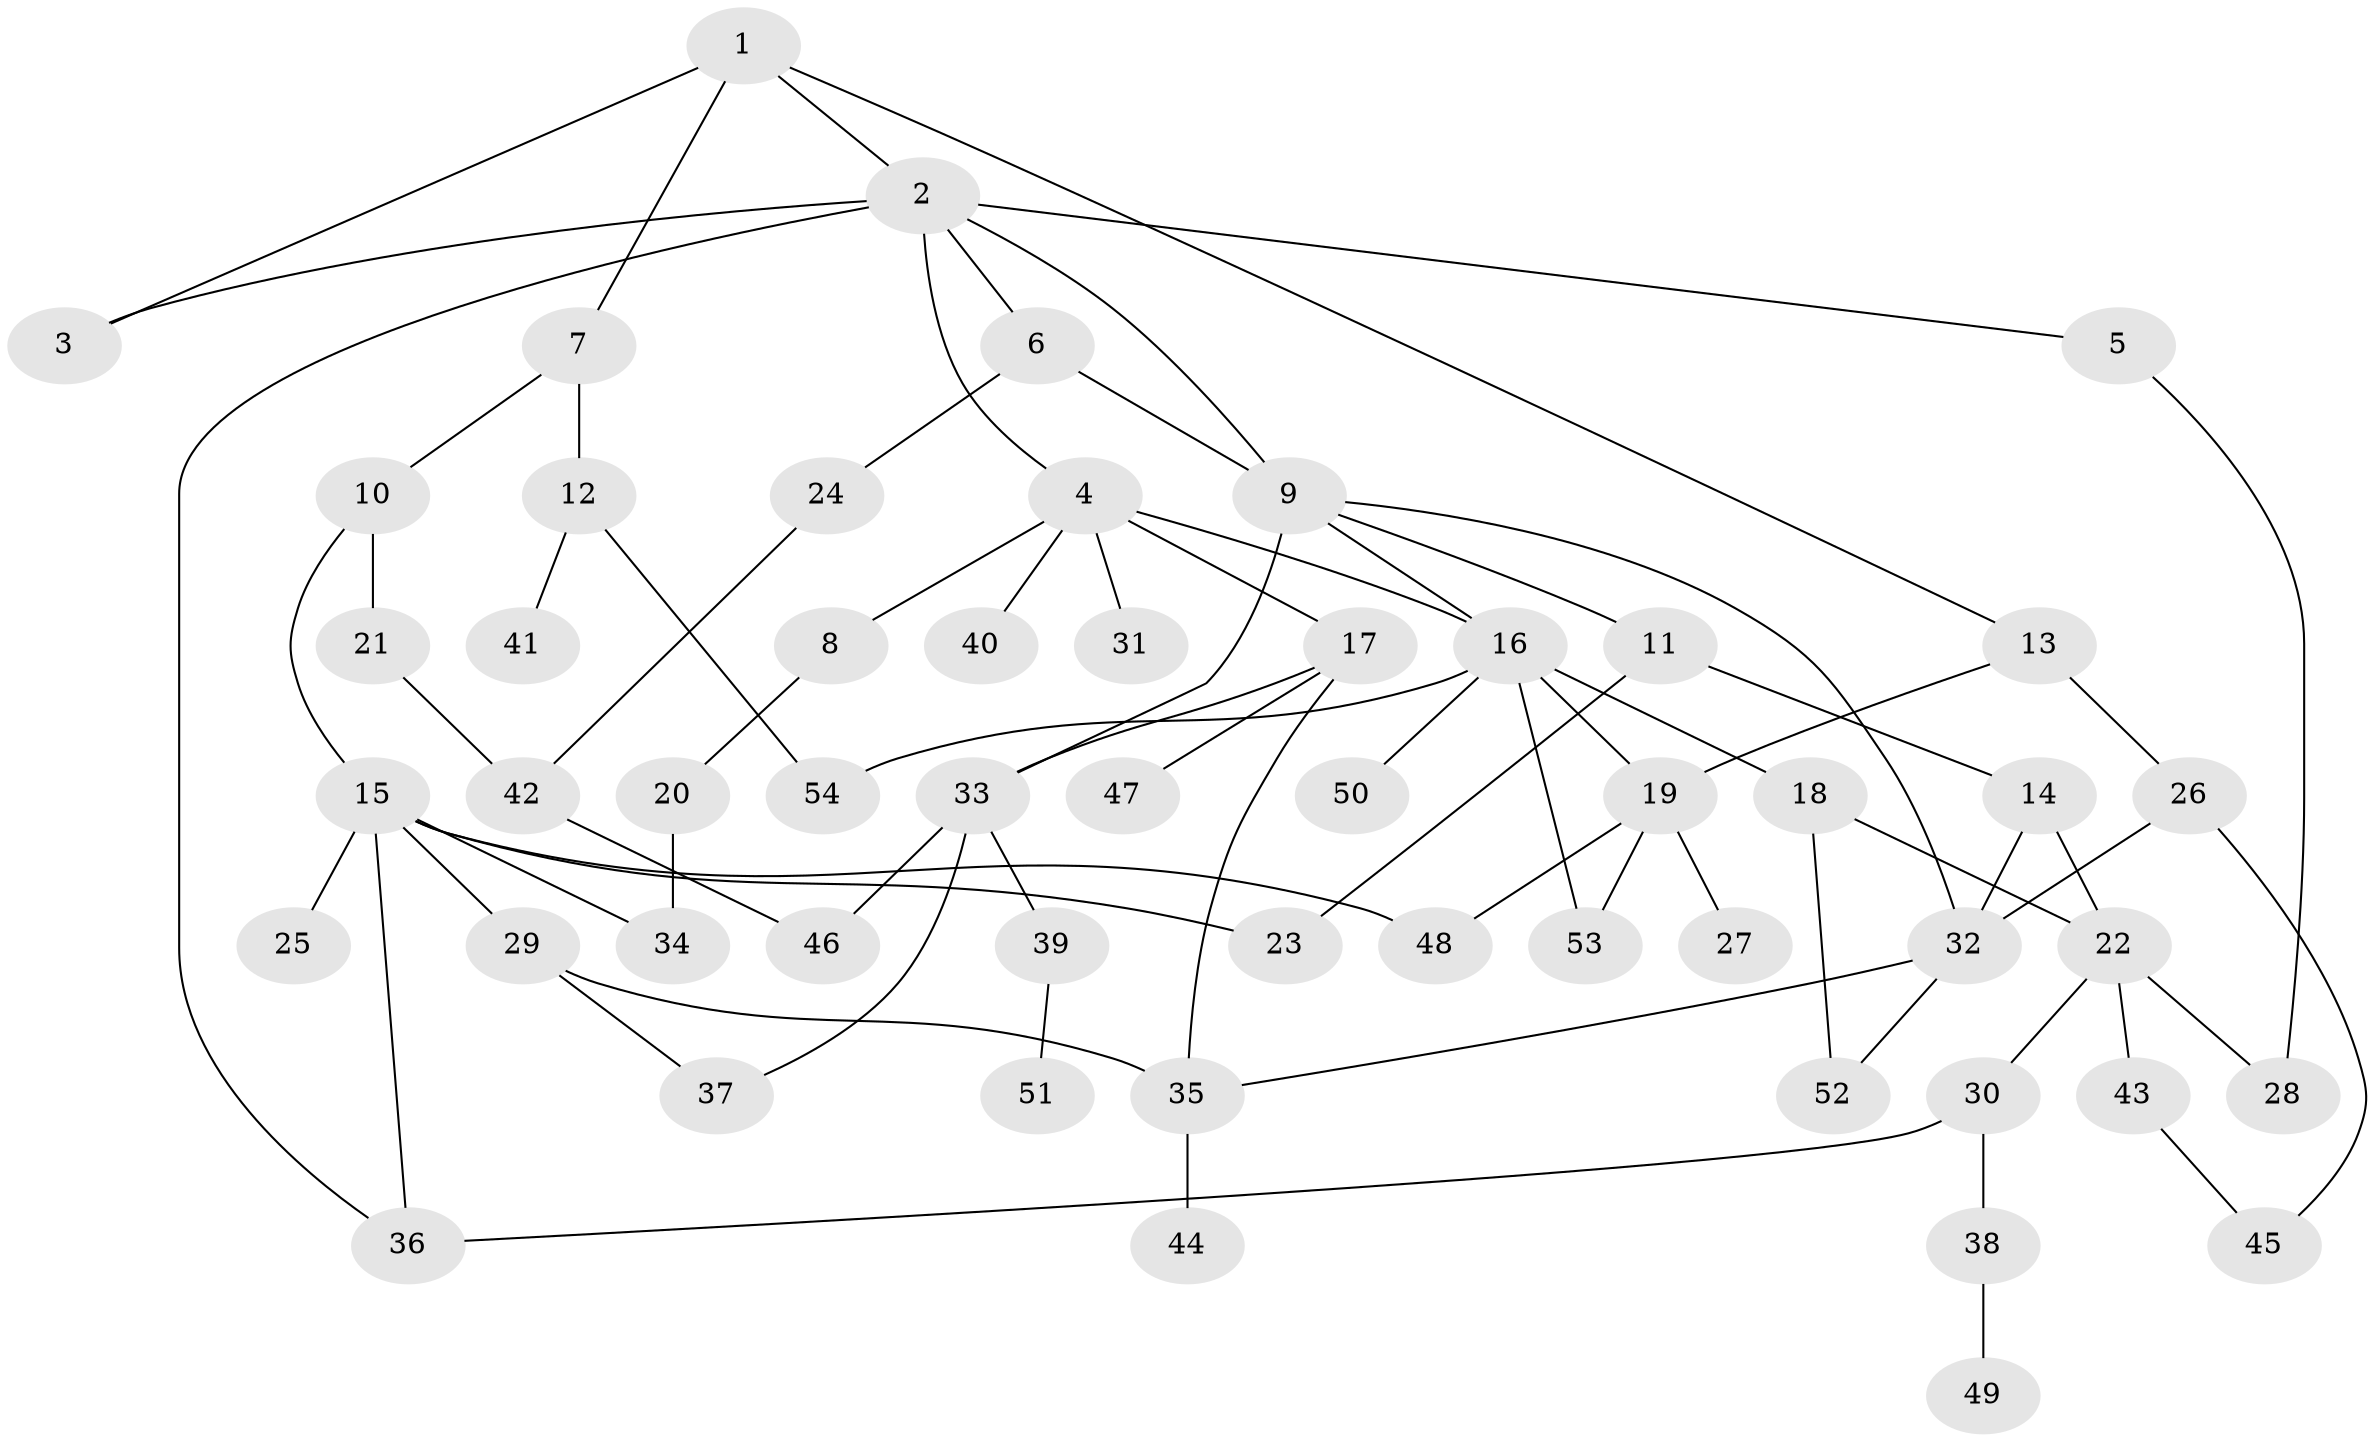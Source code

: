 // Generated by graph-tools (version 1.1) at 2025/41/03/09/25 04:41:40]
// undirected, 54 vertices, 76 edges
graph export_dot {
graph [start="1"]
  node [color=gray90,style=filled];
  1;
  2;
  3;
  4;
  5;
  6;
  7;
  8;
  9;
  10;
  11;
  12;
  13;
  14;
  15;
  16;
  17;
  18;
  19;
  20;
  21;
  22;
  23;
  24;
  25;
  26;
  27;
  28;
  29;
  30;
  31;
  32;
  33;
  34;
  35;
  36;
  37;
  38;
  39;
  40;
  41;
  42;
  43;
  44;
  45;
  46;
  47;
  48;
  49;
  50;
  51;
  52;
  53;
  54;
  1 -- 2;
  1 -- 3;
  1 -- 7;
  1 -- 13;
  2 -- 4;
  2 -- 5;
  2 -- 6;
  2 -- 36;
  2 -- 9;
  2 -- 3;
  4 -- 8;
  4 -- 17;
  4 -- 31;
  4 -- 40;
  4 -- 16;
  5 -- 28;
  6 -- 9;
  6 -- 24;
  7 -- 10;
  7 -- 12;
  8 -- 20;
  9 -- 11;
  9 -- 16;
  9 -- 33;
  9 -- 32;
  10 -- 15;
  10 -- 21;
  11 -- 14;
  11 -- 23;
  12 -- 41;
  12 -- 54;
  13 -- 26;
  13 -- 19;
  14 -- 22;
  14 -- 32;
  15 -- 25;
  15 -- 29;
  15 -- 34;
  15 -- 36;
  15 -- 23;
  15 -- 48;
  16 -- 18;
  16 -- 19;
  16 -- 50;
  16 -- 54;
  16 -- 53;
  17 -- 47;
  17 -- 33;
  17 -- 35;
  18 -- 52;
  18 -- 22;
  19 -- 27;
  19 -- 48;
  19 -- 53;
  20 -- 34;
  21 -- 42;
  22 -- 28;
  22 -- 30;
  22 -- 43;
  24 -- 42;
  26 -- 32;
  26 -- 45;
  29 -- 35;
  29 -- 37;
  30 -- 38;
  30 -- 36;
  32 -- 35;
  32 -- 52;
  33 -- 37;
  33 -- 39;
  33 -- 46;
  35 -- 44;
  38 -- 49;
  39 -- 51;
  42 -- 46;
  43 -- 45;
}
